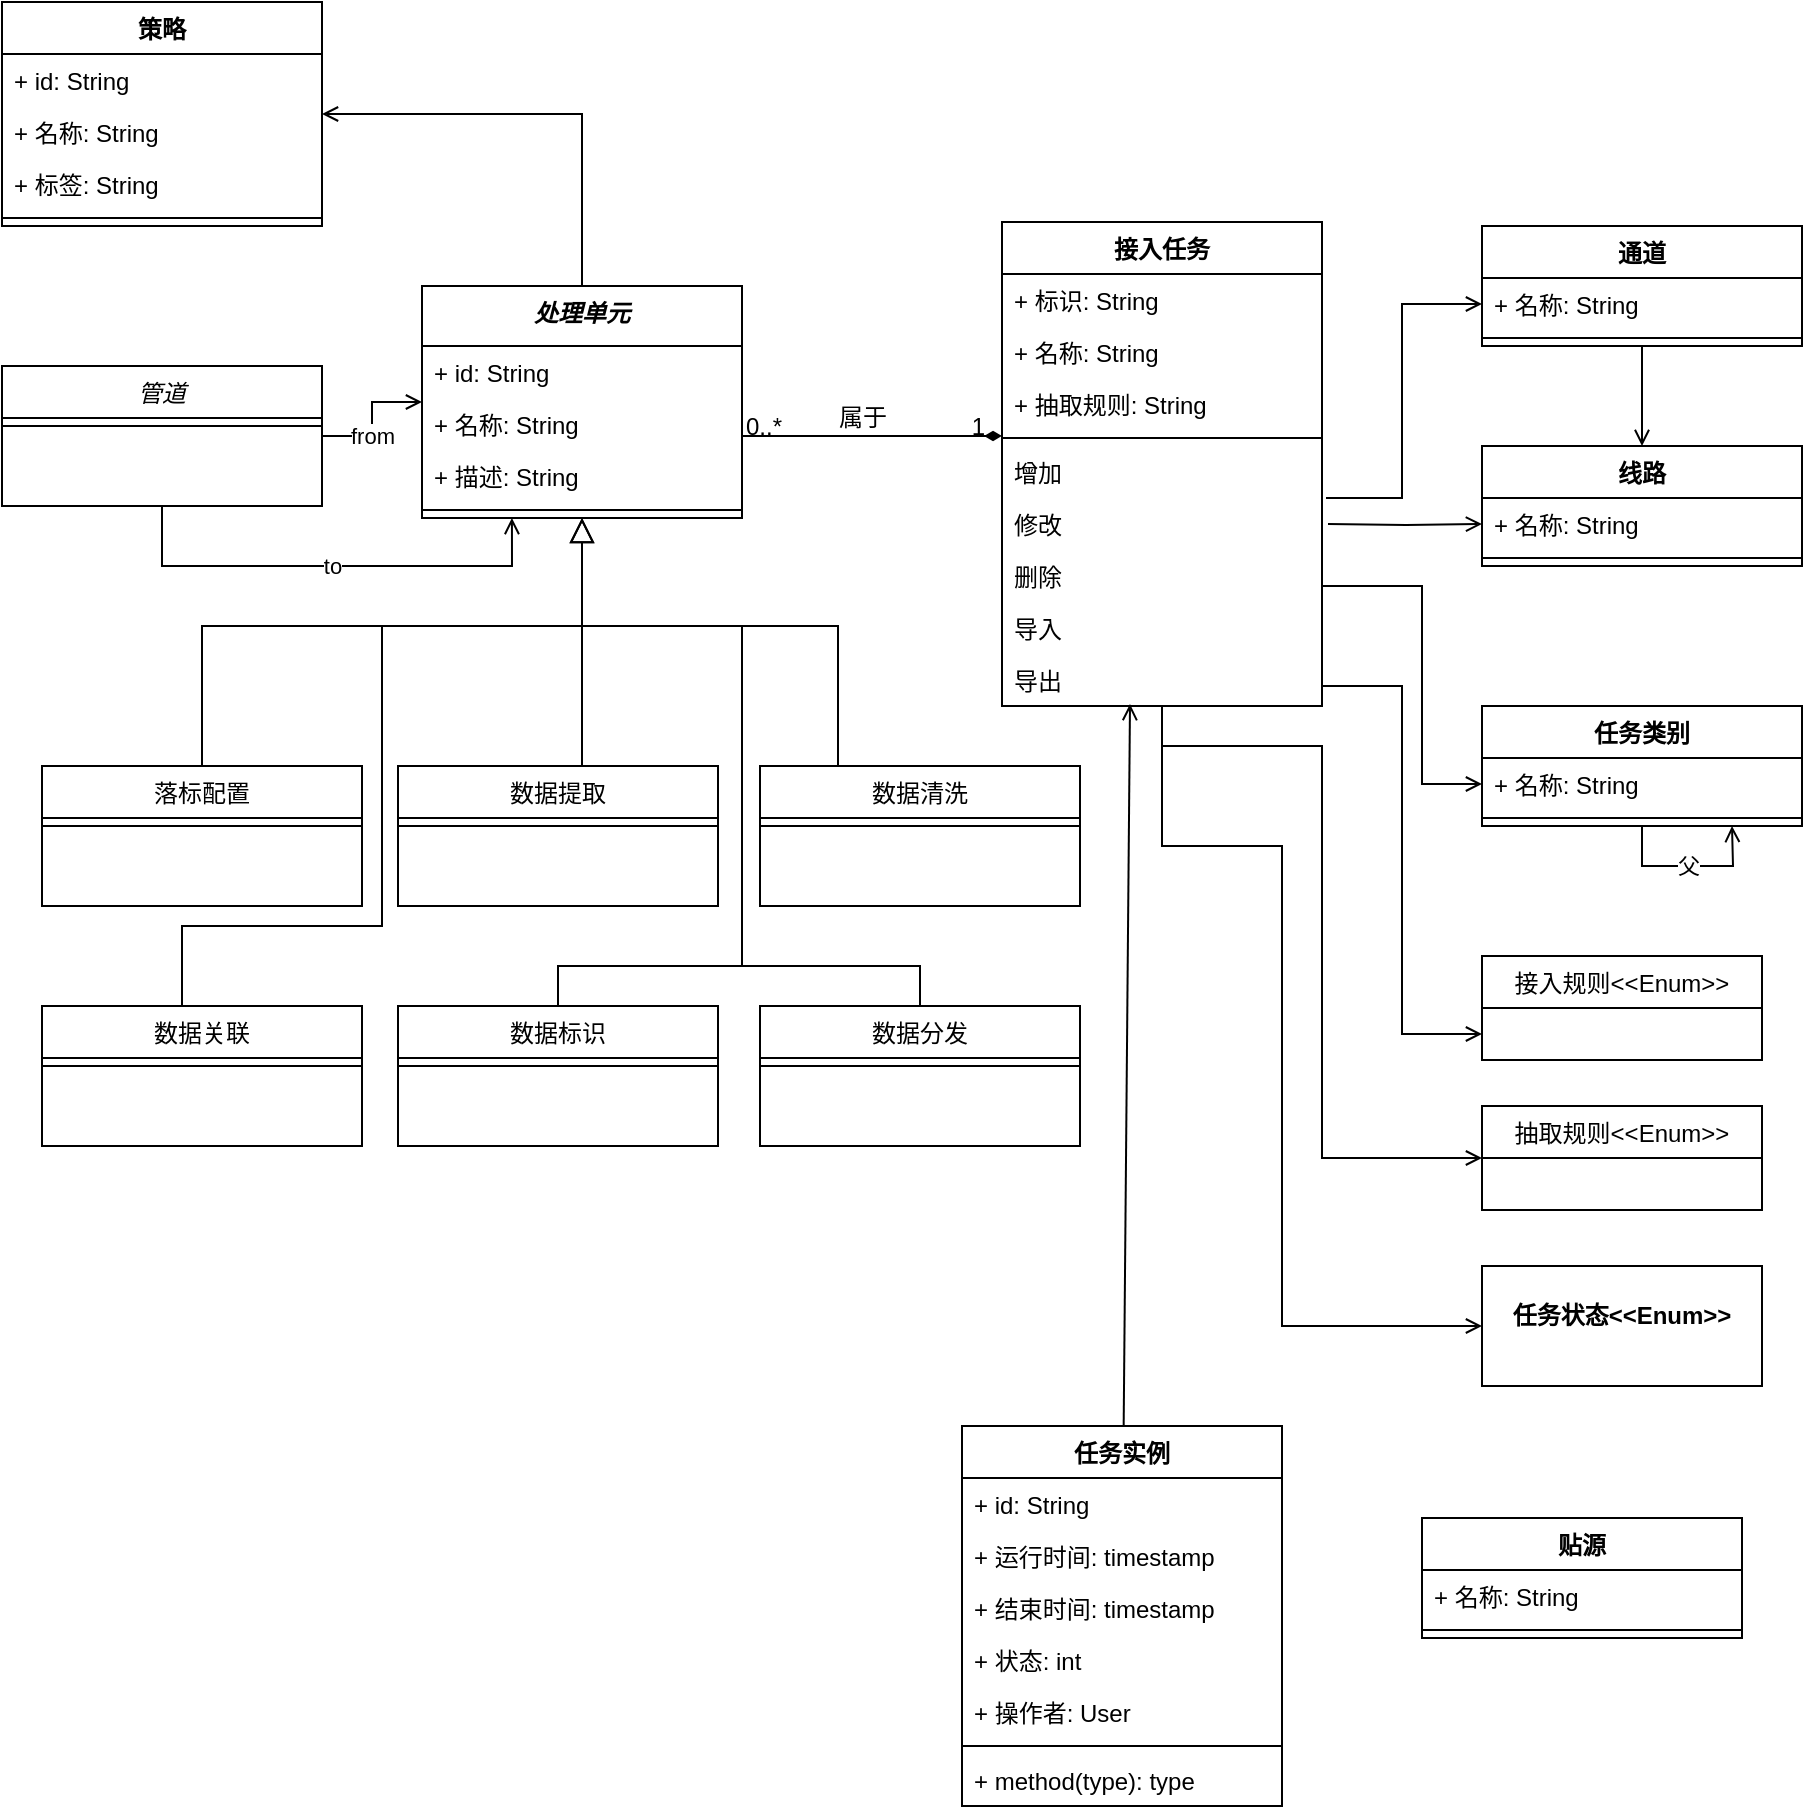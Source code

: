 <mxfile version="14.6.13" type="github" pages="2">
  <diagram id="C5RBs43oDa-KdzZeNtuy" name="领域模型">
    <mxGraphModel dx="946" dy="1764" grid="1" gridSize="10" guides="1" tooltips="1" connect="1" arrows="1" fold="1" page="1" pageScale="1" pageWidth="827" pageHeight="1169" math="0" shadow="0">
      <root>
        <mxCell id="WIyWlLk6GJQsqaUBKTNV-0" />
        <mxCell id="WIyWlLk6GJQsqaUBKTNV-1" parent="WIyWlLk6GJQsqaUBKTNV-0" />
        <mxCell id="ujUDMtXb-jLlTOKbUjDa-9" style="edgeStyle=orthogonalEdgeStyle;rounded=0;orthogonalLoop=1;jettySize=auto;html=1;entryX=1;entryY=0.5;entryDx=0;entryDy=0;endArrow=open;endFill=0;" parent="WIyWlLk6GJQsqaUBKTNV-1" source="zkfFHV4jXpPFQw0GAbJ--0" target="ujUDMtXb-jLlTOKbUjDa-3" edge="1">
          <mxGeometry relative="1" as="geometry">
            <Array as="points">
              <mxPoint x="300" y="-6" />
            </Array>
          </mxGeometry>
        </mxCell>
        <mxCell id="zkfFHV4jXpPFQw0GAbJ--0" value="处理单元" style="swimlane;fontStyle=3;align=center;verticalAlign=top;childLayout=stackLayout;horizontal=1;startSize=30;horizontalStack=0;resizeParent=1;resizeLast=0;collapsible=1;marginBottom=0;rounded=0;shadow=0;strokeWidth=1;" parent="WIyWlLk6GJQsqaUBKTNV-1" vertex="1">
          <mxGeometry x="220" y="80" width="160" height="116" as="geometry">
            <mxRectangle x="230" y="140" width="160" height="26" as="alternateBounds" />
          </mxGeometry>
        </mxCell>
        <mxCell id="ujUDMtXb-jLlTOKbUjDa-0" value="+ id: String" style="text;strokeColor=none;fillColor=none;align=left;verticalAlign=top;spacingLeft=4;spacingRight=4;overflow=hidden;rotatable=0;points=[[0,0.5],[1,0.5]];portConstraint=eastwest;" parent="zkfFHV4jXpPFQw0GAbJ--0" vertex="1">
          <mxGeometry y="30" width="160" height="26" as="geometry" />
        </mxCell>
        <mxCell id="ujUDMtXb-jLlTOKbUjDa-1" value="+ 名称: String" style="text;strokeColor=none;fillColor=none;align=left;verticalAlign=top;spacingLeft=4;spacingRight=4;overflow=hidden;rotatable=0;points=[[0,0.5],[1,0.5]];portConstraint=eastwest;" parent="zkfFHV4jXpPFQw0GAbJ--0" vertex="1">
          <mxGeometry y="56" width="160" height="26" as="geometry" />
        </mxCell>
        <mxCell id="ujUDMtXb-jLlTOKbUjDa-2" value="+ 描述: String" style="text;strokeColor=none;fillColor=none;align=left;verticalAlign=top;spacingLeft=4;spacingRight=4;overflow=hidden;rotatable=0;points=[[0,0.5],[1,0.5]];portConstraint=eastwest;" parent="zkfFHV4jXpPFQw0GAbJ--0" vertex="1">
          <mxGeometry y="82" width="160" height="26" as="geometry" />
        </mxCell>
        <mxCell id="zkfFHV4jXpPFQw0GAbJ--4" value="" style="line;html=1;strokeWidth=1;align=left;verticalAlign=middle;spacingTop=-1;spacingLeft=3;spacingRight=3;rotatable=0;labelPosition=right;points=[];portConstraint=eastwest;" parent="zkfFHV4jXpPFQw0GAbJ--0" vertex="1">
          <mxGeometry y="108" width="160" height="8" as="geometry" />
        </mxCell>
        <object label="落标配置" comment="mapping" id="zkfFHV4jXpPFQw0GAbJ--6">
          <mxCell style="swimlane;fontStyle=0;align=center;verticalAlign=top;childLayout=stackLayout;horizontal=1;startSize=26;horizontalStack=0;resizeParent=1;resizeLast=0;collapsible=1;marginBottom=0;rounded=0;shadow=0;strokeWidth=1;" parent="WIyWlLk6GJQsqaUBKTNV-1" vertex="1">
            <mxGeometry x="30" y="320" width="160" height="70" as="geometry">
              <mxRectangle x="130" y="380" width="160" height="26" as="alternateBounds" />
            </mxGeometry>
          </mxCell>
        </object>
        <mxCell id="zkfFHV4jXpPFQw0GAbJ--9" value="" style="line;html=1;strokeWidth=1;align=left;verticalAlign=middle;spacingTop=-1;spacingLeft=3;spacingRight=3;rotatable=0;labelPosition=right;points=[];portConstraint=eastwest;" parent="zkfFHV4jXpPFQw0GAbJ--6" vertex="1">
          <mxGeometry y="26" width="160" height="8" as="geometry" />
        </mxCell>
        <mxCell id="zkfFHV4jXpPFQw0GAbJ--12" value="" style="endArrow=block;endSize=10;endFill=0;shadow=0;strokeWidth=1;rounded=0;edgeStyle=elbowEdgeStyle;elbow=vertical;" parent="WIyWlLk6GJQsqaUBKTNV-1" source="zkfFHV4jXpPFQw0GAbJ--6" target="zkfFHV4jXpPFQw0GAbJ--0" edge="1">
          <mxGeometry width="160" relative="1" as="geometry">
            <mxPoint x="200" y="203" as="sourcePoint" />
            <mxPoint x="200" y="203" as="targetPoint" />
            <Array as="points">
              <mxPoint x="200" y="250" />
            </Array>
          </mxGeometry>
        </mxCell>
        <object label="数据提取" comment="函数处理" id="zkfFHV4jXpPFQw0GAbJ--13">
          <mxCell style="swimlane;fontStyle=0;align=center;verticalAlign=top;childLayout=stackLayout;horizontal=1;startSize=26;horizontalStack=0;resizeParent=1;resizeLast=0;collapsible=1;marginBottom=0;rounded=0;shadow=0;strokeWidth=1;" parent="WIyWlLk6GJQsqaUBKTNV-1" vertex="1">
            <mxGeometry x="208" y="320" width="160" height="70" as="geometry">
              <mxRectangle x="340" y="380" width="170" height="26" as="alternateBounds" />
            </mxGeometry>
          </mxCell>
        </object>
        <mxCell id="zkfFHV4jXpPFQw0GAbJ--15" value="" style="line;html=1;strokeWidth=1;align=left;verticalAlign=middle;spacingTop=-1;spacingLeft=3;spacingRight=3;rotatable=0;labelPosition=right;points=[];portConstraint=eastwest;" parent="zkfFHV4jXpPFQw0GAbJ--13" vertex="1">
          <mxGeometry y="26" width="160" height="8" as="geometry" />
        </mxCell>
        <mxCell id="zkfFHV4jXpPFQw0GAbJ--16" value="" style="endArrow=block;endSize=10;endFill=0;shadow=0;strokeWidth=1;rounded=0;edgeStyle=elbowEdgeStyle;elbow=vertical;" parent="WIyWlLk6GJQsqaUBKTNV-1" source="zkfFHV4jXpPFQw0GAbJ--13" target="zkfFHV4jXpPFQw0GAbJ--0" edge="1">
          <mxGeometry width="160" relative="1" as="geometry">
            <mxPoint x="210" y="373" as="sourcePoint" />
            <mxPoint x="310" y="271" as="targetPoint" />
            <Array as="points">
              <mxPoint x="300" y="255" />
            </Array>
          </mxGeometry>
        </mxCell>
        <mxCell id="zkfFHV4jXpPFQw0GAbJ--26" value="" style="endArrow=diamondThin;shadow=0;strokeWidth=1;rounded=0;endFill=1;edgeStyle=elbowEdgeStyle;elbow=vertical;" parent="WIyWlLk6GJQsqaUBKTNV-1" source="zkfFHV4jXpPFQw0GAbJ--0" edge="1">
          <mxGeometry x="0.5" y="41" relative="1" as="geometry">
            <mxPoint x="380" y="192" as="sourcePoint" />
            <mxPoint x="510" y="155" as="targetPoint" />
            <mxPoint x="-40" y="32" as="offset" />
          </mxGeometry>
        </mxCell>
        <mxCell id="zkfFHV4jXpPFQw0GAbJ--27" value="0..*" style="resizable=0;align=left;verticalAlign=bottom;labelBackgroundColor=none;fontSize=12;" parent="zkfFHV4jXpPFQw0GAbJ--26" connectable="0" vertex="1">
          <mxGeometry x="-1" relative="1" as="geometry">
            <mxPoint y="4" as="offset" />
          </mxGeometry>
        </mxCell>
        <mxCell id="zkfFHV4jXpPFQw0GAbJ--28" value="1" style="resizable=0;align=right;verticalAlign=bottom;labelBackgroundColor=none;fontSize=12;" parent="zkfFHV4jXpPFQw0GAbJ--26" connectable="0" vertex="1">
          <mxGeometry x="1" relative="1" as="geometry">
            <mxPoint x="-7" y="4" as="offset" />
          </mxGeometry>
        </mxCell>
        <mxCell id="zkfFHV4jXpPFQw0GAbJ--29" value="属于" style="text;html=1;resizable=0;points=[];;align=center;verticalAlign=middle;labelBackgroundColor=none;rounded=0;shadow=0;strokeWidth=1;fontSize=12;" parent="zkfFHV4jXpPFQw0GAbJ--26" vertex="1" connectable="0">
          <mxGeometry x="0.5" y="49" relative="1" as="geometry">
            <mxPoint x="-38" y="40" as="offset" />
          </mxGeometry>
        </mxCell>
        <mxCell id="O3P4APfCm_AlNBByl4Ta-5" style="edgeStyle=orthogonalEdgeStyle;rounded=0;orthogonalLoop=1;jettySize=auto;html=1;endArrow=none;endFill=0;" parent="WIyWlLk6GJQsqaUBKTNV-1" source="O3P4APfCm_AlNBByl4Ta-2" edge="1">
          <mxGeometry relative="1" as="geometry">
            <mxPoint x="300" y="250" as="targetPoint" />
            <Array as="points">
              <mxPoint x="428" y="250" />
            </Array>
          </mxGeometry>
        </mxCell>
        <object label="数据清洗" comment="如何分布式处理，全量处理" id="O3P4APfCm_AlNBByl4Ta-2">
          <mxCell style="swimlane;fontStyle=0;align=center;verticalAlign=top;childLayout=stackLayout;horizontal=1;startSize=26;horizontalStack=0;resizeParent=1;resizeLast=0;collapsible=1;marginBottom=0;rounded=0;shadow=0;strokeWidth=1;" parent="WIyWlLk6GJQsqaUBKTNV-1" vertex="1">
            <mxGeometry x="389" y="320" width="160" height="70" as="geometry">
              <mxRectangle x="340" y="380" width="170" height="26" as="alternateBounds" />
            </mxGeometry>
          </mxCell>
        </object>
        <mxCell id="O3P4APfCm_AlNBByl4Ta-3" value="" style="line;html=1;strokeWidth=1;align=left;verticalAlign=middle;spacingTop=-1;spacingLeft=3;spacingRight=3;rotatable=0;labelPosition=right;points=[];portConstraint=eastwest;" parent="O3P4APfCm_AlNBByl4Ta-2" vertex="1">
          <mxGeometry y="26" width="160" height="8" as="geometry" />
        </mxCell>
        <mxCell id="O3P4APfCm_AlNBByl4Ta-12" style="edgeStyle=orthogonalEdgeStyle;rounded=0;orthogonalLoop=1;jettySize=auto;html=1;exitX=0.5;exitY=0;exitDx=0;exitDy=0;endArrow=none;endFill=0;" parent="WIyWlLk6GJQsqaUBKTNV-1" source="O3P4APfCm_AlNBByl4Ta-6" edge="1">
          <mxGeometry relative="1" as="geometry">
            <mxPoint x="190" y="250" as="targetPoint" />
            <Array as="points">
              <mxPoint x="100" y="400" />
              <mxPoint x="200" y="400" />
              <mxPoint x="200" y="250" />
            </Array>
          </mxGeometry>
        </mxCell>
        <object label="数据关联" comment="join" id="O3P4APfCm_AlNBByl4Ta-6">
          <mxCell style="swimlane;fontStyle=0;align=center;verticalAlign=top;childLayout=stackLayout;horizontal=1;startSize=26;horizontalStack=0;resizeParent=1;resizeLast=0;collapsible=1;marginBottom=0;rounded=0;shadow=0;strokeWidth=1;" parent="WIyWlLk6GJQsqaUBKTNV-1" vertex="1">
            <mxGeometry x="30" y="440" width="160" height="70" as="geometry">
              <mxRectangle x="340" y="380" width="170" height="26" as="alternateBounds" />
            </mxGeometry>
          </mxCell>
        </object>
        <mxCell id="O3P4APfCm_AlNBByl4Ta-7" value="" style="line;html=1;strokeWidth=1;align=left;verticalAlign=middle;spacingTop=-1;spacingLeft=3;spacingRight=3;rotatable=0;labelPosition=right;points=[];portConstraint=eastwest;" parent="O3P4APfCm_AlNBByl4Ta-6" vertex="1">
          <mxGeometry y="26" width="160" height="8" as="geometry" />
        </mxCell>
        <mxCell id="O3P4APfCm_AlNBByl4Ta-13" style="edgeStyle=orthogonalEdgeStyle;rounded=0;orthogonalLoop=1;jettySize=auto;html=1;endArrow=none;endFill=0;" parent="WIyWlLk6GJQsqaUBKTNV-1" source="O3P4APfCm_AlNBByl4Ta-8" edge="1">
          <mxGeometry relative="1" as="geometry">
            <mxPoint x="350" y="250" as="targetPoint" />
            <Array as="points">
              <mxPoint x="288" y="420" />
              <mxPoint x="380" y="420" />
              <mxPoint x="380" y="250" />
            </Array>
          </mxGeometry>
        </mxCell>
        <object label="数据标识" comment="打标签" id="O3P4APfCm_AlNBByl4Ta-8">
          <mxCell style="swimlane;fontStyle=0;align=center;verticalAlign=top;childLayout=stackLayout;horizontal=1;startSize=26;horizontalStack=0;resizeParent=1;resizeLast=0;collapsible=1;marginBottom=0;rounded=0;shadow=0;strokeWidth=1;" parent="WIyWlLk6GJQsqaUBKTNV-1" vertex="1">
            <mxGeometry x="208" y="440" width="160" height="70" as="geometry">
              <mxRectangle x="340" y="380" width="170" height="26" as="alternateBounds" />
            </mxGeometry>
          </mxCell>
        </object>
        <mxCell id="O3P4APfCm_AlNBByl4Ta-9" value="" style="line;html=1;strokeWidth=1;align=left;verticalAlign=middle;spacingTop=-1;spacingLeft=3;spacingRight=3;rotatable=0;labelPosition=right;points=[];portConstraint=eastwest;" parent="O3P4APfCm_AlNBByl4Ta-8" vertex="1">
          <mxGeometry y="26" width="160" height="8" as="geometry" />
        </mxCell>
        <mxCell id="O3P4APfCm_AlNBByl4Ta-14" style="edgeStyle=orthogonalEdgeStyle;rounded=0;orthogonalLoop=1;jettySize=auto;html=1;endArrow=none;endFill=0;" parent="WIyWlLk6GJQsqaUBKTNV-1" source="O3P4APfCm_AlNBByl4Ta-10" edge="1">
          <mxGeometry relative="1" as="geometry">
            <mxPoint x="380" y="250" as="targetPoint" />
            <Array as="points">
              <mxPoint x="469" y="420" />
              <mxPoint x="380" y="420" />
            </Array>
          </mxGeometry>
        </mxCell>
        <object label="数据分发" comment="发布到kafka" id="O3P4APfCm_AlNBByl4Ta-10">
          <mxCell style="swimlane;fontStyle=0;align=center;verticalAlign=top;childLayout=stackLayout;horizontal=1;startSize=26;horizontalStack=0;resizeParent=1;resizeLast=0;collapsible=1;marginBottom=0;rounded=0;shadow=0;strokeWidth=1;" parent="WIyWlLk6GJQsqaUBKTNV-1" vertex="1">
            <mxGeometry x="389" y="440" width="160" height="70" as="geometry">
              <mxRectangle x="340" y="380" width="170" height="26" as="alternateBounds" />
            </mxGeometry>
          </mxCell>
        </object>
        <mxCell id="O3P4APfCm_AlNBByl4Ta-11" value="" style="line;html=1;strokeWidth=1;align=left;verticalAlign=middle;spacingTop=-1;spacingLeft=3;spacingRight=3;rotatable=0;labelPosition=right;points=[];portConstraint=eastwest;" parent="O3P4APfCm_AlNBByl4Ta-10" vertex="1">
          <mxGeometry y="26" width="160" height="8" as="geometry" />
        </mxCell>
        <mxCell id="lHaq5DWIxCPXgGfKbn2W-3" style="edgeStyle=orthogonalEdgeStyle;rounded=0;orthogonalLoop=1;jettySize=auto;html=1;exitX=1;exitY=0.5;exitDx=0;exitDy=0;entryX=0;entryY=0.5;entryDx=0;entryDy=0;endArrow=open;endFill=0;" parent="WIyWlLk6GJQsqaUBKTNV-1" source="lHaq5DWIxCPXgGfKbn2W-0" target="zkfFHV4jXpPFQw0GAbJ--0" edge="1">
          <mxGeometry relative="1" as="geometry" />
        </mxCell>
        <mxCell id="lHaq5DWIxCPXgGfKbn2W-5" value="from" style="edgeLabel;html=1;align=center;verticalAlign=middle;resizable=0;points=[];" parent="lHaq5DWIxCPXgGfKbn2W-3" vertex="1" connectable="0">
          <mxGeometry x="-0.24" relative="1" as="geometry">
            <mxPoint as="offset" />
          </mxGeometry>
        </mxCell>
        <mxCell id="lHaq5DWIxCPXgGfKbn2W-4" value="to" style="edgeStyle=orthogonalEdgeStyle;rounded=0;orthogonalLoop=1;jettySize=auto;html=1;endArrow=open;endFill=0;entryX=0.281;entryY=1;entryDx=0;entryDy=0;entryPerimeter=0;" parent="WIyWlLk6GJQsqaUBKTNV-1" source="lHaq5DWIxCPXgGfKbn2W-0" target="zkfFHV4jXpPFQw0GAbJ--4" edge="1">
          <mxGeometry relative="1" as="geometry">
            <mxPoint x="250" y="200" as="targetPoint" />
            <Array as="points">
              <mxPoint x="90" y="220" />
              <mxPoint x="265" y="220" />
            </Array>
          </mxGeometry>
        </mxCell>
        <mxCell id="lHaq5DWIxCPXgGfKbn2W-0" value="管道" style="swimlane;fontStyle=2;align=center;verticalAlign=top;childLayout=stackLayout;horizontal=1;startSize=26;horizontalStack=0;resizeParent=1;resizeLast=0;collapsible=1;marginBottom=0;rounded=0;shadow=0;strokeWidth=1;" parent="WIyWlLk6GJQsqaUBKTNV-1" vertex="1">
          <mxGeometry x="10" y="120" width="160" height="70" as="geometry">
            <mxRectangle x="230" y="140" width="160" height="26" as="alternateBounds" />
          </mxGeometry>
        </mxCell>
        <mxCell id="lHaq5DWIxCPXgGfKbn2W-1" value="" style="line;html=1;strokeWidth=1;align=left;verticalAlign=middle;spacingTop=-1;spacingLeft=3;spacingRight=3;rotatable=0;labelPosition=right;points=[];portConstraint=eastwest;" parent="lHaq5DWIxCPXgGfKbn2W-0" vertex="1">
          <mxGeometry y="26" width="160" height="8" as="geometry" />
        </mxCell>
        <mxCell id="lHaq5DWIxCPXgGfKbn2W-33" style="edgeStyle=orthogonalEdgeStyle;rounded=0;orthogonalLoop=1;jettySize=auto;html=1;entryX=0;entryY=0.5;entryDx=0;entryDy=0;endArrow=open;endFill=0;" parent="WIyWlLk6GJQsqaUBKTNV-1" source="lHaq5DWIxCPXgGfKbn2W-7" target="lHaq5DWIxCPXgGfKbn2W-28" edge="1">
          <mxGeometry relative="1" as="geometry">
            <Array as="points">
              <mxPoint x="720" y="230" />
              <mxPoint x="720" y="329" />
            </Array>
          </mxGeometry>
        </mxCell>
        <mxCell id="lHaq5DWIxCPXgGfKbn2W-38" style="edgeStyle=orthogonalEdgeStyle;rounded=0;orthogonalLoop=1;jettySize=auto;html=1;entryX=0;entryY=0.75;entryDx=0;entryDy=0;endArrow=open;endFill=0;" parent="WIyWlLk6GJQsqaUBKTNV-1" source="lHaq5DWIxCPXgGfKbn2W-7" target="lHaq5DWIxCPXgGfKbn2W-34" edge="1">
          <mxGeometry relative="1" as="geometry">
            <Array as="points">
              <mxPoint x="710" y="280" />
              <mxPoint x="710" y="454" />
            </Array>
          </mxGeometry>
        </mxCell>
        <mxCell id="lHaq5DWIxCPXgGfKbn2W-43" style="edgeStyle=orthogonalEdgeStyle;rounded=0;orthogonalLoop=1;jettySize=auto;html=1;entryX=0;entryY=0.5;entryDx=0;entryDy=0;endArrow=open;endFill=0;" parent="WIyWlLk6GJQsqaUBKTNV-1" source="lHaq5DWIxCPXgGfKbn2W-7" target="lHaq5DWIxCPXgGfKbn2W-39" edge="1">
          <mxGeometry relative="1" as="geometry">
            <Array as="points">
              <mxPoint x="590" y="310" />
              <mxPoint x="670" y="310" />
              <mxPoint x="670" y="516" />
            </Array>
          </mxGeometry>
        </mxCell>
        <mxCell id="lHaq5DWIxCPXgGfKbn2W-45" style="edgeStyle=orthogonalEdgeStyle;rounded=0;orthogonalLoop=1;jettySize=auto;html=1;entryX=0;entryY=0.5;entryDx=0;entryDy=0;endArrow=open;endFill=0;" parent="WIyWlLk6GJQsqaUBKTNV-1" source="lHaq5DWIxCPXgGfKbn2W-7" target="lHaq5DWIxCPXgGfKbn2W-44" edge="1">
          <mxGeometry relative="1" as="geometry">
            <Array as="points">
              <mxPoint x="590" y="360" />
              <mxPoint x="650" y="360" />
              <mxPoint x="650" y="600" />
            </Array>
          </mxGeometry>
        </mxCell>
        <mxCell id="lHaq5DWIxCPXgGfKbn2W-7" value="接入任务" style="swimlane;fontStyle=1;align=center;verticalAlign=top;childLayout=stackLayout;horizontal=1;startSize=26;horizontalStack=0;resizeParent=1;resizeParentMax=0;resizeLast=0;collapsible=1;marginBottom=0;" parent="WIyWlLk6GJQsqaUBKTNV-1" vertex="1">
          <mxGeometry x="510" y="48" width="160" height="242" as="geometry" />
        </mxCell>
        <mxCell id="lHaq5DWIxCPXgGfKbn2W-20" value="+ 标识: String" style="text;strokeColor=none;fillColor=none;align=left;verticalAlign=top;spacingLeft=4;spacingRight=4;overflow=hidden;rotatable=0;points=[[0,0.5],[1,0.5]];portConstraint=eastwest;" parent="lHaq5DWIxCPXgGfKbn2W-7" vertex="1">
          <mxGeometry y="26" width="160" height="26" as="geometry" />
        </mxCell>
        <mxCell id="lHaq5DWIxCPXgGfKbn2W-32" value="+ 名称: String" style="text;strokeColor=none;fillColor=none;align=left;verticalAlign=top;spacingLeft=4;spacingRight=4;overflow=hidden;rotatable=0;points=[[0,0.5],[1,0.5]];portConstraint=eastwest;" parent="lHaq5DWIxCPXgGfKbn2W-7" vertex="1">
          <mxGeometry y="52" width="160" height="26" as="geometry" />
        </mxCell>
        <mxCell id="lHaq5DWIxCPXgGfKbn2W-55" value="+ 抽取规则: String" style="text;strokeColor=none;fillColor=none;align=left;verticalAlign=top;spacingLeft=4;spacingRight=4;overflow=hidden;rotatable=0;points=[[0,0.5],[1,0.5]];portConstraint=eastwest;" parent="lHaq5DWIxCPXgGfKbn2W-7" vertex="1">
          <mxGeometry y="78" width="160" height="26" as="geometry" />
        </mxCell>
        <mxCell id="lHaq5DWIxCPXgGfKbn2W-9" value="" style="line;strokeWidth=1;fillColor=none;align=left;verticalAlign=middle;spacingTop=-1;spacingLeft=3;spacingRight=3;rotatable=0;labelPosition=right;points=[];portConstraint=eastwest;" parent="lHaq5DWIxCPXgGfKbn2W-7" vertex="1">
          <mxGeometry y="104" width="160" height="8" as="geometry" />
        </mxCell>
        <mxCell id="lHaq5DWIxCPXgGfKbn2W-10" value="增加" style="text;strokeColor=none;fillColor=none;align=left;verticalAlign=top;spacingLeft=4;spacingRight=4;overflow=hidden;rotatable=0;points=[[0,0.5],[1,0.5]];portConstraint=eastwest;" parent="lHaq5DWIxCPXgGfKbn2W-7" vertex="1">
          <mxGeometry y="112" width="160" height="26" as="geometry" />
        </mxCell>
        <mxCell id="lHaq5DWIxCPXgGfKbn2W-11" value="修改" style="text;strokeColor=none;fillColor=none;align=left;verticalAlign=top;spacingLeft=4;spacingRight=4;overflow=hidden;rotatable=0;points=[[0,0.5],[1,0.5]];portConstraint=eastwest;" parent="lHaq5DWIxCPXgGfKbn2W-7" vertex="1">
          <mxGeometry y="138" width="160" height="26" as="geometry" />
        </mxCell>
        <mxCell id="lHaq5DWIxCPXgGfKbn2W-12" value="删除" style="text;strokeColor=none;fillColor=none;align=left;verticalAlign=top;spacingLeft=4;spacingRight=4;overflow=hidden;rotatable=0;points=[[0,0.5],[1,0.5]];portConstraint=eastwest;" parent="lHaq5DWIxCPXgGfKbn2W-7" vertex="1">
          <mxGeometry y="164" width="160" height="26" as="geometry" />
        </mxCell>
        <mxCell id="lHaq5DWIxCPXgGfKbn2W-13" value="导入" style="text;strokeColor=none;fillColor=none;align=left;verticalAlign=top;spacingLeft=4;spacingRight=4;overflow=hidden;rotatable=0;points=[[0,0.5],[1,0.5]];portConstraint=eastwest;" parent="lHaq5DWIxCPXgGfKbn2W-7" vertex="1">
          <mxGeometry y="190" width="160" height="26" as="geometry" />
        </mxCell>
        <mxCell id="lHaq5DWIxCPXgGfKbn2W-14" value="导出" style="text;strokeColor=none;fillColor=none;align=left;verticalAlign=top;spacingLeft=4;spacingRight=4;overflow=hidden;rotatable=0;points=[[0,0.5],[1,0.5]];portConstraint=eastwest;" parent="lHaq5DWIxCPXgGfKbn2W-7" vertex="1">
          <mxGeometry y="216" width="160" height="26" as="geometry" />
        </mxCell>
        <mxCell id="lHaq5DWIxCPXgGfKbn2W-64" style="edgeStyle=none;rounded=0;orthogonalLoop=1;jettySize=auto;html=1;endArrow=open;endFill=0;" parent="WIyWlLk6GJQsqaUBKTNV-1" source="lHaq5DWIxCPXgGfKbn2W-15" target="lHaq5DWIxCPXgGfKbn2W-21" edge="1">
          <mxGeometry relative="1" as="geometry" />
        </mxCell>
        <mxCell id="lHaq5DWIxCPXgGfKbn2W-15" value="通道" style="swimlane;fontStyle=1;align=center;verticalAlign=top;childLayout=stackLayout;horizontal=1;startSize=26;horizontalStack=0;resizeParent=1;resizeParentMax=0;resizeLast=0;collapsible=1;marginBottom=0;" parent="WIyWlLk6GJQsqaUBKTNV-1" vertex="1">
          <mxGeometry x="750" y="50" width="160" height="60" as="geometry" />
        </mxCell>
        <mxCell id="lHaq5DWIxCPXgGfKbn2W-16" value="+ 名称: String" style="text;strokeColor=none;fillColor=none;align=left;verticalAlign=top;spacingLeft=4;spacingRight=4;overflow=hidden;rotatable=0;points=[[0,0.5],[1,0.5]];portConstraint=eastwest;" parent="lHaq5DWIxCPXgGfKbn2W-15" vertex="1">
          <mxGeometry y="26" width="160" height="26" as="geometry" />
        </mxCell>
        <mxCell id="lHaq5DWIxCPXgGfKbn2W-17" value="" style="line;strokeWidth=1;fillColor=none;align=left;verticalAlign=middle;spacingTop=-1;spacingLeft=3;spacingRight=3;rotatable=0;labelPosition=right;points=[];portConstraint=eastwest;" parent="lHaq5DWIxCPXgGfKbn2W-15" vertex="1">
          <mxGeometry y="52" width="160" height="8" as="geometry" />
        </mxCell>
        <mxCell id="lHaq5DWIxCPXgGfKbn2W-21" value="线路" style="swimlane;fontStyle=1;align=center;verticalAlign=top;childLayout=stackLayout;horizontal=1;startSize=26;horizontalStack=0;resizeParent=1;resizeParentMax=0;resizeLast=0;collapsible=1;marginBottom=0;" parent="WIyWlLk6GJQsqaUBKTNV-1" vertex="1">
          <mxGeometry x="750" y="160" width="160" height="60" as="geometry" />
        </mxCell>
        <mxCell id="lHaq5DWIxCPXgGfKbn2W-22" value="+ 名称: String" style="text;strokeColor=none;fillColor=none;align=left;verticalAlign=top;spacingLeft=4;spacingRight=4;overflow=hidden;rotatable=0;points=[[0,0.5],[1,0.5]];portConstraint=eastwest;" parent="lHaq5DWIxCPXgGfKbn2W-21" vertex="1">
          <mxGeometry y="26" width="160" height="26" as="geometry" />
        </mxCell>
        <mxCell id="lHaq5DWIxCPXgGfKbn2W-23" value="" style="line;strokeWidth=1;fillColor=none;align=left;verticalAlign=middle;spacingTop=-1;spacingLeft=3;spacingRight=3;rotatable=0;labelPosition=right;points=[];portConstraint=eastwest;" parent="lHaq5DWIxCPXgGfKbn2W-21" vertex="1">
          <mxGeometry y="52" width="160" height="8" as="geometry" />
        </mxCell>
        <mxCell id="lHaq5DWIxCPXgGfKbn2W-25" style="edgeStyle=orthogonalEdgeStyle;rounded=0;orthogonalLoop=1;jettySize=auto;html=1;entryX=0;entryY=0.5;entryDx=0;entryDy=0;endArrow=open;endFill=0;" parent="WIyWlLk6GJQsqaUBKTNV-1" target="lHaq5DWIxCPXgGfKbn2W-16" edge="1">
          <mxGeometry relative="1" as="geometry">
            <mxPoint x="672" y="186" as="sourcePoint" />
            <Array as="points">
              <mxPoint x="710" y="186" />
              <mxPoint x="710" y="89" />
            </Array>
          </mxGeometry>
        </mxCell>
        <mxCell id="lHaq5DWIxCPXgGfKbn2W-26" style="edgeStyle=orthogonalEdgeStyle;rounded=0;orthogonalLoop=1;jettySize=auto;html=1;entryX=0;entryY=0.5;entryDx=0;entryDy=0;endArrow=open;endFill=0;" parent="WIyWlLk6GJQsqaUBKTNV-1" target="lHaq5DWIxCPXgGfKbn2W-22" edge="1">
          <mxGeometry relative="1" as="geometry">
            <mxPoint x="673" y="199" as="sourcePoint" />
          </mxGeometry>
        </mxCell>
        <mxCell id="lHaq5DWIxCPXgGfKbn2W-27" value="任务类别" style="swimlane;fontStyle=1;align=center;verticalAlign=top;childLayout=stackLayout;horizontal=1;startSize=26;horizontalStack=0;resizeParent=1;resizeParentMax=0;resizeLast=0;collapsible=1;marginBottom=0;" parent="WIyWlLk6GJQsqaUBKTNV-1" vertex="1">
          <mxGeometry x="750" y="290" width="160" height="60" as="geometry">
            <mxRectangle x="750" y="290" width="80" height="26" as="alternateBounds" />
          </mxGeometry>
        </mxCell>
        <mxCell id="lHaq5DWIxCPXgGfKbn2W-28" value="+ 名称: String" style="text;strokeColor=none;fillColor=none;align=left;verticalAlign=top;spacingLeft=4;spacingRight=4;overflow=hidden;rotatable=0;points=[[0,0.5],[1,0.5]];portConstraint=eastwest;" parent="lHaq5DWIxCPXgGfKbn2W-27" vertex="1">
          <mxGeometry y="26" width="160" height="26" as="geometry" />
        </mxCell>
        <mxCell id="lHaq5DWIxCPXgGfKbn2W-29" value="" style="line;strokeWidth=1;fillColor=none;align=left;verticalAlign=middle;spacingTop=-1;spacingLeft=3;spacingRight=3;rotatable=0;labelPosition=right;points=[];portConstraint=eastwest;" parent="lHaq5DWIxCPXgGfKbn2W-27" vertex="1">
          <mxGeometry y="52" width="160" height="8" as="geometry" />
        </mxCell>
        <mxCell id="SJDNpRXeNOimPlGExHrk-0" value="父" style="edgeStyle=orthogonalEdgeStyle;rounded=0;orthogonalLoop=1;jettySize=auto;html=1;endArrow=open;endFill=0;" parent="lHaq5DWIxCPXgGfKbn2W-27" source="lHaq5DWIxCPXgGfKbn2W-27" edge="1">
          <mxGeometry relative="1" as="geometry">
            <mxPoint x="125" y="60" as="targetPoint" />
          </mxGeometry>
        </mxCell>
        <object label="接入规则&lt;&lt;Enum&gt;&gt;" comment="实时；定时；手动" id="lHaq5DWIxCPXgGfKbn2W-34">
          <mxCell style="swimlane;fontStyle=0;childLayout=stackLayout;horizontal=1;startSize=26;fillColor=none;horizontalStack=0;resizeParent=1;resizeParentMax=0;resizeLast=0;collapsible=1;marginBottom=0;" parent="WIyWlLk6GJQsqaUBKTNV-1" vertex="1">
            <mxGeometry x="750" y="415" width="140" height="52" as="geometry" />
          </mxCell>
        </object>
        <object label="抽取规则&lt;&lt;Enum&gt;&gt;" comment="全量；增量" id="lHaq5DWIxCPXgGfKbn2W-39">
          <mxCell style="swimlane;fontStyle=0;childLayout=stackLayout;horizontal=1;startSize=26;fillColor=none;horizontalStack=0;resizeParent=1;resizeParentMax=0;resizeLast=0;collapsible=1;marginBottom=0;" parent="WIyWlLk6GJQsqaUBKTNV-1" vertex="1">
            <mxGeometry x="750" y="490" width="140" height="52" as="geometry" />
          </mxCell>
        </object>
        <object label="&lt;p style=&quot;margin: 0px ; margin-top: 4px ; text-align: center&quot;&gt;&lt;br&gt;&lt;b&gt;任务状态&amp;lt;&amp;lt;Enum&amp;gt;&amp;gt;&lt;/b&gt;&lt;/p&gt;" comment="待审批；已发布；停用" id="lHaq5DWIxCPXgGfKbn2W-44">
          <mxCell style="verticalAlign=top;align=left;overflow=fill;fontSize=12;fontFamily=Helvetica;html=1;" parent="WIyWlLk6GJQsqaUBKTNV-1" vertex="1">
            <mxGeometry x="750" y="570" width="140" height="60" as="geometry" />
          </mxCell>
        </object>
        <mxCell id="lHaq5DWIxCPXgGfKbn2W-52" style="rounded=0;orthogonalLoop=1;jettySize=auto;html=1;endArrow=open;endFill=0;entryX=0.4;entryY=0.962;entryDx=0;entryDy=0;entryPerimeter=0;" parent="WIyWlLk6GJQsqaUBKTNV-1" source="lHaq5DWIxCPXgGfKbn2W-46" target="lHaq5DWIxCPXgGfKbn2W-14" edge="1">
          <mxGeometry relative="1" as="geometry" />
        </mxCell>
        <mxCell id="lHaq5DWIxCPXgGfKbn2W-46" value="任务实例" style="swimlane;fontStyle=1;align=center;verticalAlign=top;childLayout=stackLayout;horizontal=1;startSize=26;horizontalStack=0;resizeParent=1;resizeParentMax=0;resizeLast=0;collapsible=1;marginBottom=0;" parent="WIyWlLk6GJQsqaUBKTNV-1" vertex="1">
          <mxGeometry x="490" y="650" width="160" height="190" as="geometry" />
        </mxCell>
        <mxCell id="lHaq5DWIxCPXgGfKbn2W-47" value="+ id: String" style="text;strokeColor=none;fillColor=none;align=left;verticalAlign=top;spacingLeft=4;spacingRight=4;overflow=hidden;rotatable=0;points=[[0,0.5],[1,0.5]];portConstraint=eastwest;" parent="lHaq5DWIxCPXgGfKbn2W-46" vertex="1">
          <mxGeometry y="26" width="160" height="26" as="geometry" />
        </mxCell>
        <mxCell id="lHaq5DWIxCPXgGfKbn2W-50" value="+ 运行时间: timestamp" style="text;strokeColor=none;fillColor=none;align=left;verticalAlign=top;spacingLeft=4;spacingRight=4;overflow=hidden;rotatable=0;points=[[0,0.5],[1,0.5]];portConstraint=eastwest;" parent="lHaq5DWIxCPXgGfKbn2W-46" vertex="1">
          <mxGeometry y="52" width="160" height="26" as="geometry" />
        </mxCell>
        <mxCell id="lHaq5DWIxCPXgGfKbn2W-51" value="+ 结束时间: timestamp" style="text;strokeColor=none;fillColor=none;align=left;verticalAlign=top;spacingLeft=4;spacingRight=4;overflow=hidden;rotatable=0;points=[[0,0.5],[1,0.5]];portConstraint=eastwest;" parent="lHaq5DWIxCPXgGfKbn2W-46" vertex="1">
          <mxGeometry y="78" width="160" height="26" as="geometry" />
        </mxCell>
        <mxCell id="lHaq5DWIxCPXgGfKbn2W-53" value="+ 状态: int" style="text;strokeColor=none;fillColor=none;align=left;verticalAlign=top;spacingLeft=4;spacingRight=4;overflow=hidden;rotatable=0;points=[[0,0.5],[1,0.5]];portConstraint=eastwest;" parent="lHaq5DWIxCPXgGfKbn2W-46" vertex="1">
          <mxGeometry y="104" width="160" height="26" as="geometry" />
        </mxCell>
        <mxCell id="lHaq5DWIxCPXgGfKbn2W-54" value="+ 操作者: User" style="text;strokeColor=none;fillColor=none;align=left;verticalAlign=top;spacingLeft=4;spacingRight=4;overflow=hidden;rotatable=0;points=[[0,0.5],[1,0.5]];portConstraint=eastwest;" parent="lHaq5DWIxCPXgGfKbn2W-46" vertex="1">
          <mxGeometry y="130" width="160" height="26" as="geometry" />
        </mxCell>
        <mxCell id="lHaq5DWIxCPXgGfKbn2W-48" value="" style="line;strokeWidth=1;fillColor=none;align=left;verticalAlign=middle;spacingTop=-1;spacingLeft=3;spacingRight=3;rotatable=0;labelPosition=right;points=[];portConstraint=eastwest;" parent="lHaq5DWIxCPXgGfKbn2W-46" vertex="1">
          <mxGeometry y="156" width="160" height="8" as="geometry" />
        </mxCell>
        <mxCell id="lHaq5DWIxCPXgGfKbn2W-49" value="+ method(type): type" style="text;strokeColor=none;fillColor=none;align=left;verticalAlign=top;spacingLeft=4;spacingRight=4;overflow=hidden;rotatable=0;points=[[0,0.5],[1,0.5]];portConstraint=eastwest;" parent="lHaq5DWIxCPXgGfKbn2W-46" vertex="1">
          <mxGeometry y="164" width="160" height="26" as="geometry" />
        </mxCell>
        <mxCell id="lHaq5DWIxCPXgGfKbn2W-60" value="贴源" style="swimlane;fontStyle=1;align=center;verticalAlign=top;childLayout=stackLayout;horizontal=1;startSize=26;horizontalStack=0;resizeParent=1;resizeParentMax=0;resizeLast=0;collapsible=1;marginBottom=0;" parent="WIyWlLk6GJQsqaUBKTNV-1" vertex="1">
          <mxGeometry x="720" y="696" width="160" height="60" as="geometry" />
        </mxCell>
        <mxCell id="lHaq5DWIxCPXgGfKbn2W-61" value="+ 名称: String" style="text;strokeColor=none;fillColor=none;align=left;verticalAlign=top;spacingLeft=4;spacingRight=4;overflow=hidden;rotatable=0;points=[[0,0.5],[1,0.5]];portConstraint=eastwest;" parent="lHaq5DWIxCPXgGfKbn2W-60" vertex="1">
          <mxGeometry y="26" width="160" height="26" as="geometry" />
        </mxCell>
        <mxCell id="lHaq5DWIxCPXgGfKbn2W-62" value="" style="line;strokeWidth=1;fillColor=none;align=left;verticalAlign=middle;spacingTop=-1;spacingLeft=3;spacingRight=3;rotatable=0;labelPosition=right;points=[];portConstraint=eastwest;" parent="lHaq5DWIxCPXgGfKbn2W-60" vertex="1">
          <mxGeometry y="52" width="160" height="8" as="geometry" />
        </mxCell>
        <mxCell id="ujUDMtXb-jLlTOKbUjDa-3" value="策略" style="swimlane;fontStyle=1;align=center;verticalAlign=top;childLayout=stackLayout;horizontal=1;startSize=26;horizontalStack=0;resizeParent=1;resizeParentMax=0;resizeLast=0;collapsible=1;marginBottom=0;" parent="WIyWlLk6GJQsqaUBKTNV-1" vertex="1">
          <mxGeometry x="10" y="-62" width="160" height="112" as="geometry" />
        </mxCell>
        <mxCell id="ujUDMtXb-jLlTOKbUjDa-4" value="+ id: String" style="text;strokeColor=none;fillColor=none;align=left;verticalAlign=top;spacingLeft=4;spacingRight=4;overflow=hidden;rotatable=0;points=[[0,0.5],[1,0.5]];portConstraint=eastwest;" parent="ujUDMtXb-jLlTOKbUjDa-3" vertex="1">
          <mxGeometry y="26" width="160" height="26" as="geometry" />
        </mxCell>
        <mxCell id="ujUDMtXb-jLlTOKbUjDa-7" value="+ 名称: String" style="text;strokeColor=none;fillColor=none;align=left;verticalAlign=top;spacingLeft=4;spacingRight=4;overflow=hidden;rotatable=0;points=[[0,0.5],[1,0.5]];portConstraint=eastwest;" parent="ujUDMtXb-jLlTOKbUjDa-3" vertex="1">
          <mxGeometry y="52" width="160" height="26" as="geometry" />
        </mxCell>
        <mxCell id="ujUDMtXb-jLlTOKbUjDa-8" value="+ 标签: String" style="text;strokeColor=none;fillColor=none;align=left;verticalAlign=top;spacingLeft=4;spacingRight=4;overflow=hidden;rotatable=0;points=[[0,0.5],[1,0.5]];portConstraint=eastwest;" parent="ujUDMtXb-jLlTOKbUjDa-3" vertex="1">
          <mxGeometry y="78" width="160" height="26" as="geometry" />
        </mxCell>
        <mxCell id="ujUDMtXb-jLlTOKbUjDa-5" value="" style="line;strokeWidth=1;fillColor=none;align=left;verticalAlign=middle;spacingTop=-1;spacingLeft=3;spacingRight=3;rotatable=0;labelPosition=right;points=[];portConstraint=eastwest;" parent="ujUDMtXb-jLlTOKbUjDa-3" vertex="1">
          <mxGeometry y="104" width="160" height="8" as="geometry" />
        </mxCell>
      </root>
    </mxGraphModel>
  </diagram>
  <diagram id="8wcacnN0ik2hlF94O3LG" name="用例图">
    <mxGraphModel dx="946" dy="595" grid="1" gridSize="10" guides="1" tooltips="1" connect="1" arrows="1" fold="1" page="1" pageScale="1" pageWidth="850" pageHeight="1100" math="0" shadow="0">
      <root>
        <mxCell id="jv0CMciiGHtryct5G3q1-0" />
        <mxCell id="jv0CMciiGHtryct5G3q1-1" parent="jv0CMciiGHtryct5G3q1-0" />
        <mxCell id="ugkIM4LZQm5FIUCHGINb-2" style="rounded=0;orthogonalLoop=1;jettySize=auto;html=1;entryX=0;entryY=0.5;entryDx=0;entryDy=0;endArrow=open;endFill=0;" edge="1" parent="jv0CMciiGHtryct5G3q1-1" source="ugkIM4LZQm5FIUCHGINb-0" target="ugkIM4LZQm5FIUCHGINb-1">
          <mxGeometry relative="1" as="geometry" />
        </mxCell>
        <mxCell id="ugkIM4LZQm5FIUCHGINb-5" style="edgeStyle=none;rounded=0;orthogonalLoop=1;jettySize=auto;html=1;entryX=0;entryY=0.5;entryDx=0;entryDy=0;endArrow=open;endFill=0;" edge="1" parent="jv0CMciiGHtryct5G3q1-1" source="ugkIM4LZQm5FIUCHGINb-0" target="ugkIM4LZQm5FIUCHGINb-3">
          <mxGeometry relative="1" as="geometry" />
        </mxCell>
        <mxCell id="ugkIM4LZQm5FIUCHGINb-6" style="edgeStyle=none;rounded=0;orthogonalLoop=1;jettySize=auto;html=1;endArrow=open;endFill=0;" edge="1" parent="jv0CMciiGHtryct5G3q1-1" source="ugkIM4LZQm5FIUCHGINb-0" target="ugkIM4LZQm5FIUCHGINb-4">
          <mxGeometry relative="1" as="geometry" />
        </mxCell>
        <mxCell id="ugkIM4LZQm5FIUCHGINb-9" style="edgeStyle=none;rounded=0;orthogonalLoop=1;jettySize=auto;html=1;endArrow=open;endFill=0;" edge="1" parent="jv0CMciiGHtryct5G3q1-1" source="ugkIM4LZQm5FIUCHGINb-0" target="ugkIM4LZQm5FIUCHGINb-7">
          <mxGeometry relative="1" as="geometry" />
        </mxCell>
        <mxCell id="ugkIM4LZQm5FIUCHGINb-10" style="edgeStyle=none;rounded=0;orthogonalLoop=1;jettySize=auto;html=1;entryX=0;entryY=0.5;entryDx=0;entryDy=0;endArrow=open;endFill=0;" edge="1" parent="jv0CMciiGHtryct5G3q1-1" source="ugkIM4LZQm5FIUCHGINb-0" target="ugkIM4LZQm5FIUCHGINb-8">
          <mxGeometry relative="1" as="geometry" />
        </mxCell>
        <mxCell id="ugkIM4LZQm5FIUCHGINb-15" style="edgeStyle=none;rounded=0;orthogonalLoop=1;jettySize=auto;html=1;entryX=0;entryY=0.5;entryDx=0;entryDy=0;endArrow=open;endFill=0;" edge="1" parent="jv0CMciiGHtryct5G3q1-1" source="ugkIM4LZQm5FIUCHGINb-0" target="ugkIM4LZQm5FIUCHGINb-14">
          <mxGeometry relative="1" as="geometry" />
        </mxCell>
        <mxCell id="ugkIM4LZQm5FIUCHGINb-0" value="用户" style="shape=umlActor;verticalLabelPosition=bottom;verticalAlign=top;html=1;" vertex="1" parent="jv0CMciiGHtryct5G3q1-1">
          <mxGeometry x="30" y="280" width="30" height="60" as="geometry" />
        </mxCell>
        <mxCell id="ugkIM4LZQm5FIUCHGINb-1" value="增加任务" style="ellipse;whiteSpace=wrap;html=1;" vertex="1" parent="jv0CMciiGHtryct5G3q1-1">
          <mxGeometry x="220" y="110" width="140" height="70" as="geometry" />
        </mxCell>
        <mxCell id="ugkIM4LZQm5FIUCHGINb-3" value="修改任务" style="ellipse;whiteSpace=wrap;html=1;" vertex="1" parent="jv0CMciiGHtryct5G3q1-1">
          <mxGeometry x="220" y="190" width="140" height="70" as="geometry" />
        </mxCell>
        <mxCell id="ugkIM4LZQm5FIUCHGINb-4" value="删除任务" style="ellipse;whiteSpace=wrap;html=1;" vertex="1" parent="jv0CMciiGHtryct5G3q1-1">
          <mxGeometry x="220" y="270" width="140" height="70" as="geometry" />
        </mxCell>
        <mxCell id="ugkIM4LZQm5FIUCHGINb-7" value="导出任务" style="ellipse;whiteSpace=wrap;html=1;" vertex="1" parent="jv0CMciiGHtryct5G3q1-1">
          <mxGeometry x="220" y="350" width="140" height="70" as="geometry" />
        </mxCell>
        <mxCell id="ugkIM4LZQm5FIUCHGINb-8" value="导入任务" style="ellipse;whiteSpace=wrap;html=1;" vertex="1" parent="jv0CMciiGHtryct5G3q1-1">
          <mxGeometry x="220" y="430" width="140" height="70" as="geometry" />
        </mxCell>
        <mxCell id="ugkIM4LZQm5FIUCHGINb-11" value="审核任务" style="ellipse;whiteSpace=wrap;html=1;" vertex="1" parent="jv0CMciiGHtryct5G3q1-1">
          <mxGeometry x="425" y="280" width="140" height="70" as="geometry" />
        </mxCell>
        <mxCell id="ugkIM4LZQm5FIUCHGINb-13" style="edgeStyle=none;rounded=0;orthogonalLoop=1;jettySize=auto;html=1;endArrow=open;endFill=0;" edge="1" parent="jv0CMciiGHtryct5G3q1-1" source="ugkIM4LZQm5FIUCHGINb-12" target="ugkIM4LZQm5FIUCHGINb-11">
          <mxGeometry relative="1" as="geometry" />
        </mxCell>
        <mxCell id="ugkIM4LZQm5FIUCHGINb-12" value="管理员" style="shape=umlActor;verticalLabelPosition=bottom;verticalAlign=top;html=1;" vertex="1" parent="jv0CMciiGHtryct5G3q1-1">
          <mxGeometry x="700" y="285" width="30" height="60" as="geometry" />
        </mxCell>
        <mxCell id="ugkIM4LZQm5FIUCHGINb-14" value="执行任务" style="ellipse;whiteSpace=wrap;html=1;" vertex="1" parent="jv0CMciiGHtryct5G3q1-1">
          <mxGeometry x="220" y="510" width="140" height="70" as="geometry" />
        </mxCell>
        <mxCell id="ugkIM4LZQm5FIUCHGINb-17" style="edgeStyle=none;rounded=0;orthogonalLoop=1;jettySize=auto;html=1;entryX=1;entryY=0.5;entryDx=0;entryDy=0;endArrow=open;endFill=0;" edge="1" parent="jv0CMciiGHtryct5G3q1-1" source="ugkIM4LZQm5FIUCHGINb-16" target="ugkIM4LZQm5FIUCHGINb-14">
          <mxGeometry relative="1" as="geometry" />
        </mxCell>
        <mxCell id="ugkIM4LZQm5FIUCHGINb-16" value="定时器" style="shape=umlActor;verticalLabelPosition=bottom;verticalAlign=top;html=1;" vertex="1" parent="jv0CMciiGHtryct5G3q1-1">
          <mxGeometry x="450" y="450" width="30" height="60" as="geometry" />
        </mxCell>
        <mxCell id="ugkIM4LZQm5FIUCHGINb-19" style="edgeStyle=none;rounded=0;orthogonalLoop=1;jettySize=auto;html=1;entryX=0.957;entryY=0.7;entryDx=0;entryDy=0;entryPerimeter=0;endArrow=open;endFill=0;" edge="1" parent="jv0CMciiGHtryct5G3q1-1" source="ugkIM4LZQm5FIUCHGINb-18" target="ugkIM4LZQm5FIUCHGINb-14">
          <mxGeometry relative="1" as="geometry" />
        </mxCell>
        <mxCell id="ugkIM4LZQm5FIUCHGINb-18" value="数据变动" style="shape=umlActor;verticalLabelPosition=bottom;verticalAlign=top;html=1;" vertex="1" parent="jv0CMciiGHtryct5G3q1-1">
          <mxGeometry x="450" y="580" width="30" height="60" as="geometry" />
        </mxCell>
      </root>
    </mxGraphModel>
  </diagram>
</mxfile>
